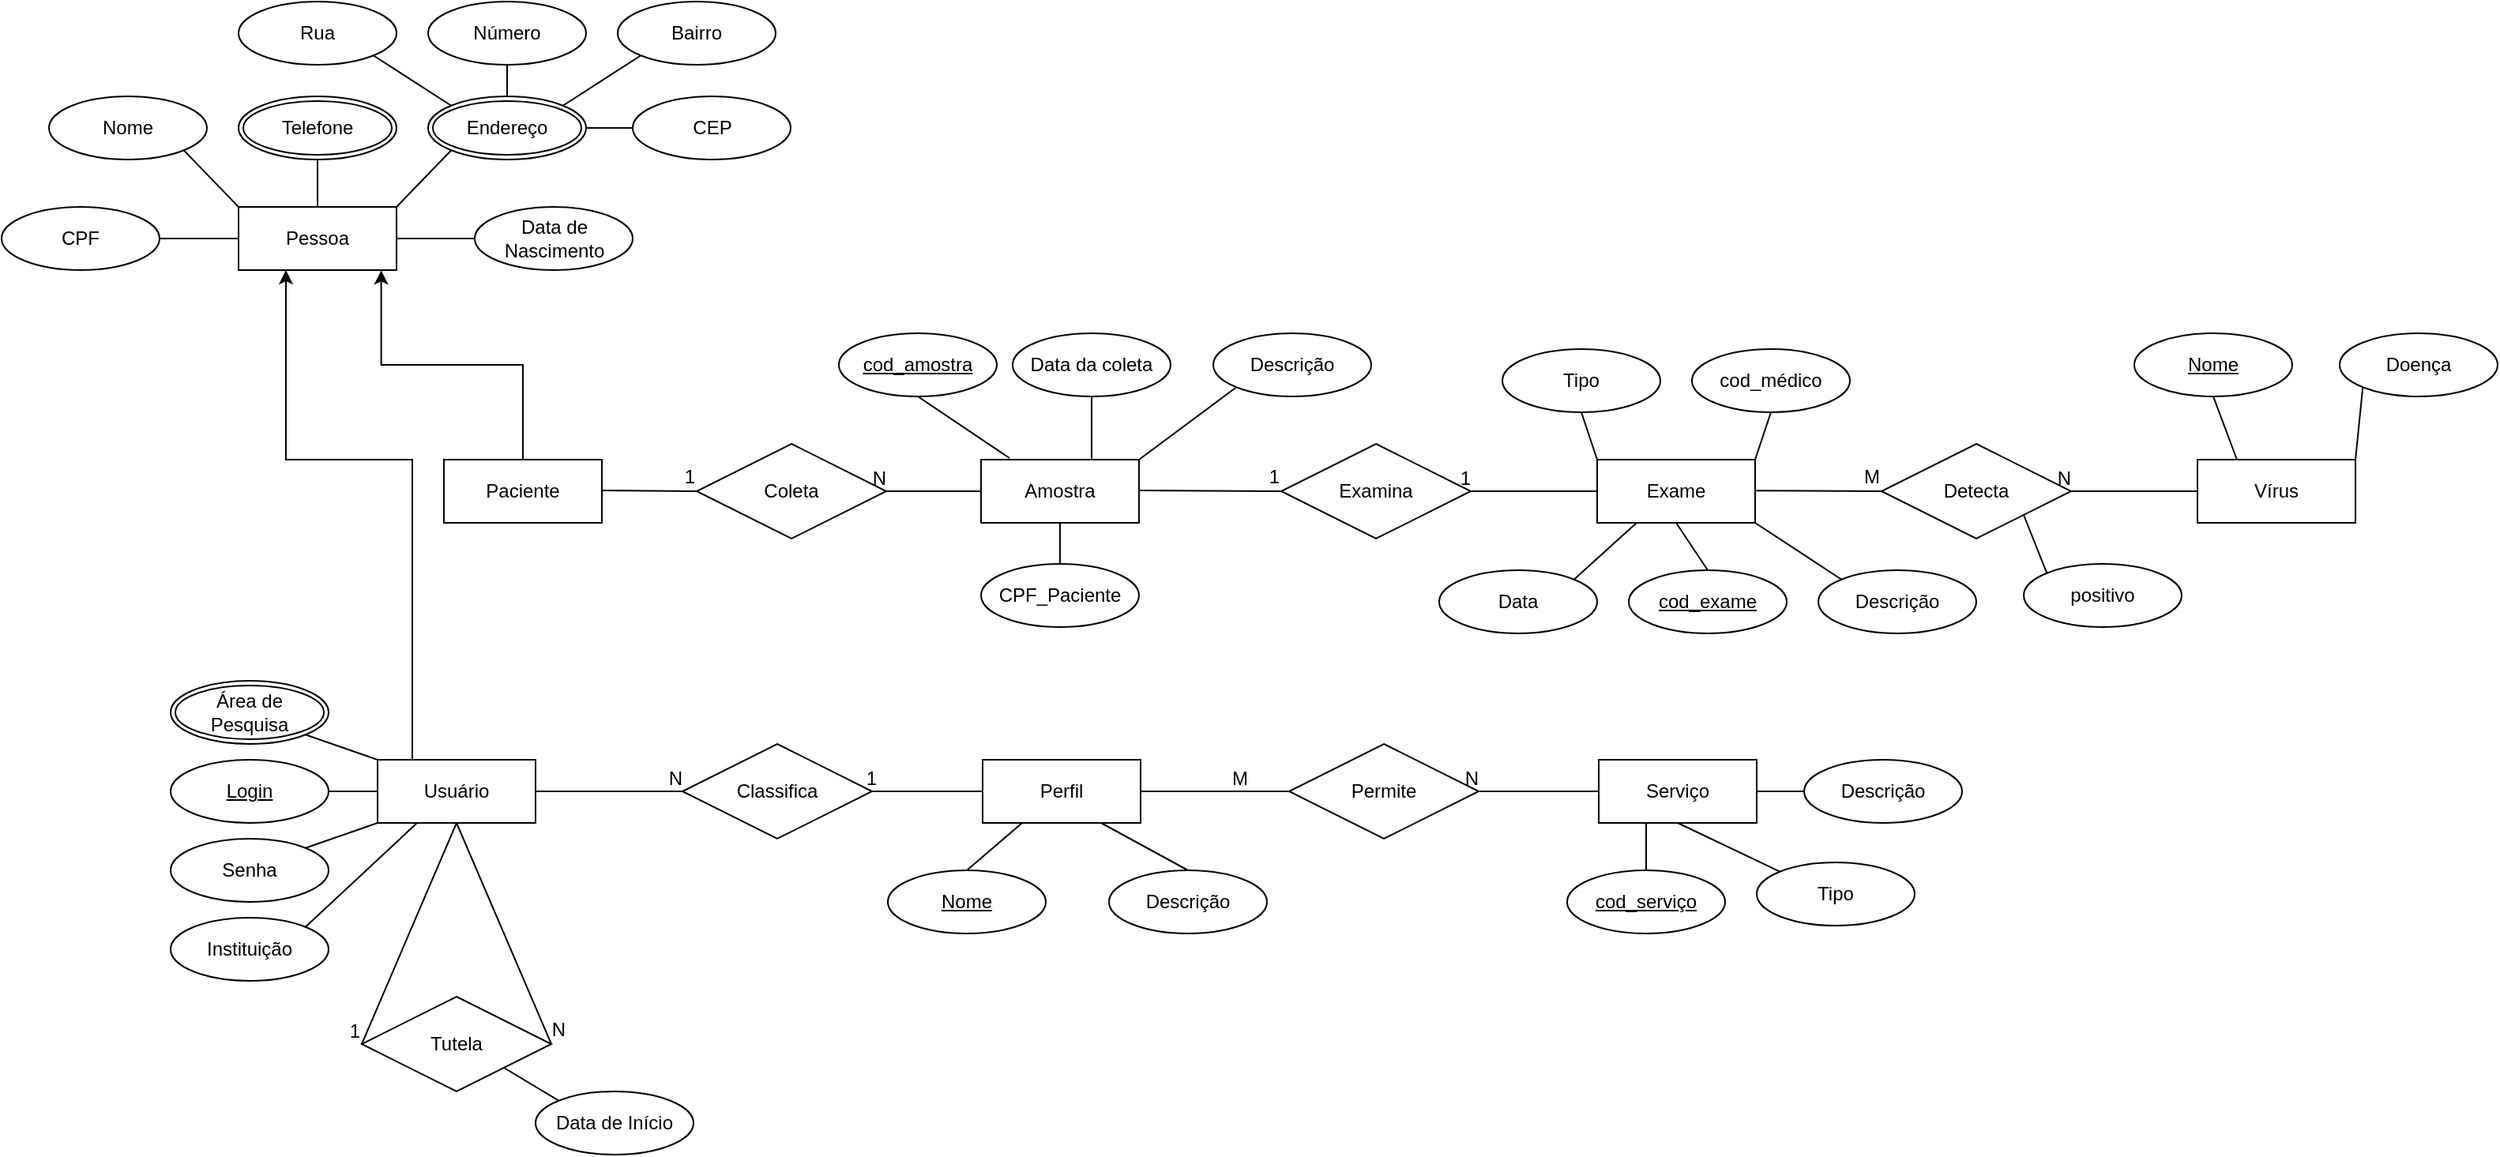<mxfile version="13.0.2" type="google"><diagram id="C5RBs43oDa-KdzZeNtuy" name="Page-1"><mxGraphModel dx="1108" dy="1626" grid="1" gridSize="10" guides="1" tooltips="1" connect="1" arrows="1" fold="1" page="1" pageScale="1" pageWidth="827" pageHeight="1169" math="0" shadow="0"><root><mxCell id="WIyWlLk6GJQsqaUBKTNV-0"/><mxCell id="WIyWlLk6GJQsqaUBKTNV-1" parent="WIyWlLk6GJQsqaUBKTNV-0"/><mxCell id="RyTDcqpMiuLK0C9BnuQw-0" value="Pessoa" style="whiteSpace=wrap;html=1;align=center;" parent="WIyWlLk6GJQsqaUBKTNV-1" vertex="1"><mxGeometry x="210" y="80" width="100" height="40" as="geometry"/></mxCell><mxCell id="RyTDcqpMiuLK0C9BnuQw-1" value="&lt;div&gt;Serviço&lt;/div&gt;" style="whiteSpace=wrap;html=1;align=center;" parent="WIyWlLk6GJQsqaUBKTNV-1" vertex="1"><mxGeometry x="1071" y="430" width="100" height="40" as="geometry"/></mxCell><mxCell id="zPx1VHeUrcHYYg2hO7R9-20" style="edgeStyle=orthogonalEdgeStyle;rounded=0;orthogonalLoop=1;jettySize=auto;html=1;exitX=0.5;exitY=0;exitDx=0;exitDy=0;entryX=0.903;entryY=1.004;entryDx=0;entryDy=0;entryPerimeter=0;" parent="WIyWlLk6GJQsqaUBKTNV-1" source="RyTDcqpMiuLK0C9BnuQw-2" target="RyTDcqpMiuLK0C9BnuQw-0" edge="1"><mxGeometry relative="1" as="geometry"><mxPoint x="300" y="160" as="targetPoint"/></mxGeometry></mxCell><mxCell id="RyTDcqpMiuLK0C9BnuQw-2" value="Paciente" style="whiteSpace=wrap;html=1;align=center;" parent="WIyWlLk6GJQsqaUBKTNV-1" vertex="1"><mxGeometry x="340" y="240" width="100" height="40" as="geometry"/></mxCell><mxCell id="zPx1VHeUrcHYYg2hO7R9-19" style="edgeStyle=orthogonalEdgeStyle;rounded=0;orthogonalLoop=1;jettySize=auto;html=1;exitX=0.25;exitY=0;exitDx=0;exitDy=0;" parent="WIyWlLk6GJQsqaUBKTNV-1" source="RyTDcqpMiuLK0C9BnuQw-3" edge="1"><mxGeometry relative="1" as="geometry"><mxPoint x="240" y="120" as="targetPoint"/><Array as="points"><mxPoint x="320" y="430"/><mxPoint x="320" y="240"/><mxPoint x="240" y="240"/></Array></mxGeometry></mxCell><mxCell id="RyTDcqpMiuLK0C9BnuQw-3" value="Usuário" style="whiteSpace=wrap;html=1;align=center;" parent="WIyWlLk6GJQsqaUBKTNV-1" vertex="1"><mxGeometry x="298" y="430" width="100" height="40" as="geometry"/></mxCell><mxCell id="RyTDcqpMiuLK0C9BnuQw-4" value="&lt;div&gt;Amostra&lt;/div&gt;" style="whiteSpace=wrap;html=1;align=center;" parent="WIyWlLk6GJQsqaUBKTNV-1" vertex="1"><mxGeometry x="680" y="240" width="100" height="40" as="geometry"/></mxCell><mxCell id="RyTDcqpMiuLK0C9BnuQw-5" value="&lt;div&gt;Exame&lt;/div&gt;" style="whiteSpace=wrap;html=1;align=center;" parent="WIyWlLk6GJQsqaUBKTNV-1" vertex="1"><mxGeometry x="1070" y="240" width="100" height="40" as="geometry"/></mxCell><mxCell id="RyTDcqpMiuLK0C9BnuQw-7" value="&lt;div&gt;Vírus&lt;/div&gt;" style="whiteSpace=wrap;html=1;align=center;" parent="WIyWlLk6GJQsqaUBKTNV-1" vertex="1"><mxGeometry x="1450" y="240" width="100" height="40" as="geometry"/></mxCell><mxCell id="RyTDcqpMiuLK0C9BnuQw-11" value="Nome" style="ellipse;whiteSpace=wrap;html=1;align=center;" parent="WIyWlLk6GJQsqaUBKTNV-1" vertex="1"><mxGeometry x="90" y="10" width="100" height="40" as="geometry"/></mxCell><mxCell id="RyTDcqpMiuLK0C9BnuQw-12" value="Endereço" style="ellipse;shape=doubleEllipse;margin=3;whiteSpace=wrap;html=1;align=center;" parent="WIyWlLk6GJQsqaUBKTNV-1" vertex="1"><mxGeometry x="330" y="10" width="100" height="40" as="geometry"/></mxCell><mxCell id="RyTDcqpMiuLK0C9BnuQw-13" value="Telefone" style="ellipse;shape=doubleEllipse;margin=3;whiteSpace=wrap;html=1;align=center;" parent="WIyWlLk6GJQsqaUBKTNV-1" vertex="1"><mxGeometry x="210" y="10" width="100" height="40" as="geometry"/></mxCell><mxCell id="RyTDcqpMiuLK0C9BnuQw-14" value="CPF" style="ellipse;whiteSpace=wrap;html=1;align=center;" parent="WIyWlLk6GJQsqaUBKTNV-1" vertex="1"><mxGeometry x="60" y="80" width="100" height="40" as="geometry"/></mxCell><mxCell id="RyTDcqpMiuLK0C9BnuQw-15" value="Data de Nascimento" style="ellipse;whiteSpace=wrap;html=1;align=center;" parent="WIyWlLk6GJQsqaUBKTNV-1" vertex="1"><mxGeometry x="359.5" y="80" width="100" height="40" as="geometry"/></mxCell><mxCell id="RyTDcqpMiuLK0C9BnuQw-16" value="" style="endArrow=none;html=1;rounded=0;exitX=1;exitY=0.5;exitDx=0;exitDy=0;entryX=0;entryY=0.5;entryDx=0;entryDy=0;" parent="WIyWlLk6GJQsqaUBKTNV-1" source="RyTDcqpMiuLK0C9BnuQw-14" target="RyTDcqpMiuLK0C9BnuQw-0" edge="1"><mxGeometry relative="1" as="geometry"><mxPoint x="330" y="300" as="sourcePoint"/><mxPoint x="490" y="300" as="targetPoint"/></mxGeometry></mxCell><mxCell id="RyTDcqpMiuLK0C9BnuQw-17" value="" style="endArrow=none;html=1;rounded=0;exitX=1;exitY=1;exitDx=0;exitDy=0;entryX=0;entryY=0;entryDx=0;entryDy=0;" parent="WIyWlLk6GJQsqaUBKTNV-1" source="RyTDcqpMiuLK0C9BnuQw-11" target="RyTDcqpMiuLK0C9BnuQw-0" edge="1"><mxGeometry relative="1" as="geometry"><mxPoint x="330" y="300" as="sourcePoint"/><mxPoint x="490" y="300" as="targetPoint"/></mxGeometry></mxCell><mxCell id="RyTDcqpMiuLK0C9BnuQw-18" value="" style="endArrow=none;html=1;rounded=0;exitX=0.5;exitY=1;exitDx=0;exitDy=0;entryX=0.5;entryY=0;entryDx=0;entryDy=0;" parent="WIyWlLk6GJQsqaUBKTNV-1" source="RyTDcqpMiuLK0C9BnuQw-13" target="RyTDcqpMiuLK0C9BnuQw-0" edge="1"><mxGeometry relative="1" as="geometry"><mxPoint x="330" y="300" as="sourcePoint"/><mxPoint x="490" y="300" as="targetPoint"/></mxGeometry></mxCell><mxCell id="RyTDcqpMiuLK0C9BnuQw-19" value="" style="endArrow=none;html=1;rounded=0;exitX=1;exitY=0;exitDx=0;exitDy=0;entryX=0;entryY=1;entryDx=0;entryDy=0;" parent="WIyWlLk6GJQsqaUBKTNV-1" source="RyTDcqpMiuLK0C9BnuQw-0" target="RyTDcqpMiuLK0C9BnuQw-12" edge="1"><mxGeometry relative="1" as="geometry"><mxPoint x="330" y="300" as="sourcePoint"/><mxPoint x="490" y="300" as="targetPoint"/></mxGeometry></mxCell><mxCell id="RyTDcqpMiuLK0C9BnuQw-20" value="" style="endArrow=none;html=1;rounded=0;exitX=1;exitY=0.5;exitDx=0;exitDy=0;entryX=0;entryY=0.5;entryDx=0;entryDy=0;" parent="WIyWlLk6GJQsqaUBKTNV-1" source="RyTDcqpMiuLK0C9BnuQw-0" target="RyTDcqpMiuLK0C9BnuQw-15" edge="1"><mxGeometry relative="1" as="geometry"><mxPoint x="330" y="300" as="sourcePoint"/><mxPoint x="490" y="300" as="targetPoint"/></mxGeometry></mxCell><mxCell id="RyTDcqpMiuLK0C9BnuQw-22" value="Senha" style="ellipse;whiteSpace=wrap;html=1;align=center;" parent="WIyWlLk6GJQsqaUBKTNV-1" vertex="1"><mxGeometry x="167" y="480" width="100" height="40" as="geometry"/></mxCell><mxCell id="RyTDcqpMiuLK0C9BnuQw-24" value="Login" style="ellipse;whiteSpace=wrap;html=1;align=center;fontStyle=4;" parent="WIyWlLk6GJQsqaUBKTNV-1" vertex="1"><mxGeometry x="167" y="430" width="100" height="40" as="geometry"/></mxCell><mxCell id="RyTDcqpMiuLK0C9BnuQw-25" value="Instituição" style="ellipse;whiteSpace=wrap;html=1;align=center;" parent="WIyWlLk6GJQsqaUBKTNV-1" vertex="1"><mxGeometry x="167" y="530" width="100" height="40" as="geometry"/></mxCell><mxCell id="RyTDcqpMiuLK0C9BnuQw-26" style="edgeStyle=orthogonalEdgeStyle;rounded=0;orthogonalLoop=1;jettySize=auto;html=1;exitX=0.5;exitY=1;exitDx=0;exitDy=0;" parent="WIyWlLk6GJQsqaUBKTNV-1" source="RyTDcqpMiuLK0C9BnuQw-22" target="RyTDcqpMiuLK0C9BnuQw-22" edge="1"><mxGeometry relative="1" as="geometry"/></mxCell><mxCell id="zPx1VHeUrcHYYg2hO7R9-0" value="" style="endArrow=none;html=1;exitX=0;exitY=0.5;exitDx=0;exitDy=0;entryX=1;entryY=0.5;entryDx=0;entryDy=0;" parent="WIyWlLk6GJQsqaUBKTNV-1" source="RyTDcqpMiuLK0C9BnuQw-3" target="RyTDcqpMiuLK0C9BnuQw-24" edge="1"><mxGeometry width="50" height="50" relative="1" as="geometry"><mxPoint x="158" y="460.0" as="sourcePoint"/><mxPoint x="218" y="400" as="targetPoint"/></mxGeometry></mxCell><mxCell id="zPx1VHeUrcHYYg2hO7R9-1" value="" style="endArrow=none;html=1;exitX=0;exitY=1;exitDx=0;exitDy=0;entryX=1;entryY=0;entryDx=0;entryDy=0;" parent="WIyWlLk6GJQsqaUBKTNV-1" source="RyTDcqpMiuLK0C9BnuQw-3" target="RyTDcqpMiuLK0C9BnuQw-22" edge="1"><mxGeometry width="50" height="50" relative="1" as="geometry"><mxPoint x="158" y="480.0" as="sourcePoint"/><mxPoint x="218" y="400" as="targetPoint"/></mxGeometry></mxCell><mxCell id="zPx1VHeUrcHYYg2hO7R9-2" value="" style="endArrow=none;html=1;exitX=0.25;exitY=1;exitDx=0;exitDy=0;entryX=1;entryY=0;entryDx=0;entryDy=0;" parent="WIyWlLk6GJQsqaUBKTNV-1" source="RyTDcqpMiuLK0C9BnuQw-3" target="RyTDcqpMiuLK0C9BnuQw-25" edge="1"><mxGeometry width="50" height="50" relative="1" as="geometry"><mxPoint x="408" y="440" as="sourcePoint"/><mxPoint x="458" y="390" as="targetPoint"/></mxGeometry></mxCell><mxCell id="zPx1VHeUrcHYYg2hO7R9-3" value="" style="endArrow=none;html=1;exitX=0;exitY=0;exitDx=0;exitDy=0;entryX=1;entryY=1;entryDx=0;entryDy=0;" parent="WIyWlLk6GJQsqaUBKTNV-1" source="RyTDcqpMiuLK0C9BnuQw-3" target="zPx1VHeUrcHYYg2hO7R9-14" edge="1"><mxGeometry width="50" height="50" relative="1" as="geometry"><mxPoint x="158" y="440.0" as="sourcePoint"/><mxPoint x="18" y="560.0" as="targetPoint"/></mxGeometry></mxCell><mxCell id="zPx1VHeUrcHYYg2hO7R9-5" value="Perfil" style="whiteSpace=wrap;html=1;align=center;" parent="WIyWlLk6GJQsqaUBKTNV-1" vertex="1"><mxGeometry x="681" y="430" width="100" height="40" as="geometry"/></mxCell><mxCell id="zPx1VHeUrcHYYg2hO7R9-6" value="Data da coleta" style="ellipse;whiteSpace=wrap;html=1;align=center;" parent="WIyWlLk6GJQsqaUBKTNV-1" vertex="1"><mxGeometry x="700" y="160" width="100" height="40" as="geometry"/></mxCell><mxCell id="zPx1VHeUrcHYYg2hO7R9-7" value="CPF_Paciente" style="ellipse;whiteSpace=wrap;html=1;align=center;" parent="WIyWlLk6GJQsqaUBKTNV-1" vertex="1"><mxGeometry x="680" y="306" width="100" height="40" as="geometry"/></mxCell><mxCell id="zPx1VHeUrcHYYg2hO7R9-8" value="" style="endArrow=none;html=1;rounded=0;entryX=0.5;entryY=1;entryDx=0;entryDy=0;" parent="WIyWlLk6GJQsqaUBKTNV-1" target="zPx1VHeUrcHYYg2hO7R9-6" edge="1"><mxGeometry relative="1" as="geometry"><mxPoint x="750" y="240" as="sourcePoint"/><mxPoint x="280" y="210" as="targetPoint"/></mxGeometry></mxCell><mxCell id="zPx1VHeUrcHYYg2hO7R9-9" value="" style="endArrow=none;html=1;rounded=0;exitX=0.5;exitY=1;exitDx=0;exitDy=0;entryX=0.5;entryY=0;entryDx=0;entryDy=0;" parent="WIyWlLk6GJQsqaUBKTNV-1" source="RyTDcqpMiuLK0C9BnuQw-4" target="zPx1VHeUrcHYYg2hO7R9-7" edge="1"><mxGeometry relative="1" as="geometry"><mxPoint x="710" y="120.0" as="sourcePoint"/><mxPoint x="710" y="160.0" as="targetPoint"/></mxGeometry></mxCell><mxCell id="zPx1VHeUrcHYYg2hO7R9-10" value="Descrição" style="ellipse;whiteSpace=wrap;html=1;align=center;" parent="WIyWlLk6GJQsqaUBKTNV-1" vertex="1"><mxGeometry x="827" y="160" width="100" height="40" as="geometry"/></mxCell><mxCell id="zPx1VHeUrcHYYg2hO7R9-11" value="" style="endArrow=none;html=1;rounded=0;exitX=1;exitY=0;exitDx=0;exitDy=0;entryX=0;entryY=1;entryDx=0;entryDy=0;" parent="WIyWlLk6GJQsqaUBKTNV-1" source="RyTDcqpMiuLK0C9BnuQw-4" target="zPx1VHeUrcHYYg2hO7R9-10" edge="1"><mxGeometry relative="1" as="geometry"><mxPoint x="580" y="210" as="sourcePoint"/><mxPoint x="740" y="210" as="targetPoint"/></mxGeometry></mxCell><mxCell id="zPx1VHeUrcHYYg2hO7R9-12" value="&lt;div&gt;cod_amostra&lt;/div&gt;" style="ellipse;whiteSpace=wrap;html=1;align=center;fontStyle=4;" parent="WIyWlLk6GJQsqaUBKTNV-1" vertex="1"><mxGeometry x="590" y="160" width="100" height="40" as="geometry"/></mxCell><mxCell id="zPx1VHeUrcHYYg2hO7R9-13" value="" style="endArrow=none;html=1;rounded=0;exitX=0.18;exitY=-0.025;exitDx=0;exitDy=0;exitPerimeter=0;entryX=0.5;entryY=1;entryDx=0;entryDy=0;" parent="WIyWlLk6GJQsqaUBKTNV-1" source="RyTDcqpMiuLK0C9BnuQw-4" target="zPx1VHeUrcHYYg2hO7R9-12" edge="1"><mxGeometry relative="1" as="geometry"><mxPoint x="710" y="120.0" as="sourcePoint"/><mxPoint x="680" y="200" as="targetPoint"/></mxGeometry></mxCell><mxCell id="zPx1VHeUrcHYYg2hO7R9-14" value="Área de Pesquisa" style="ellipse;shape=doubleEllipse;margin=3;whiteSpace=wrap;html=1;align=center;" parent="WIyWlLk6GJQsqaUBKTNV-1" vertex="1"><mxGeometry x="167" y="380" width="100" height="40" as="geometry"/></mxCell><mxCell id="zPx1VHeUrcHYYg2hO7R9-16" value="&lt;div&gt;Doença&lt;/div&gt;" style="ellipse;whiteSpace=wrap;html=1;align=center;" parent="WIyWlLk6GJQsqaUBKTNV-1" vertex="1"><mxGeometry x="1540" y="160" width="100" height="40" as="geometry"/></mxCell><mxCell id="zPx1VHeUrcHYYg2hO7R9-17" value="" style="endArrow=none;html=1;rounded=0;exitX=0.5;exitY=1;exitDx=0;exitDy=0;entryX=0.25;entryY=0;entryDx=0;entryDy=0;exitPerimeter=0;" parent="WIyWlLk6GJQsqaUBKTNV-1" source="zPx1VHeUrcHYYg2hO7R9-42" target="RyTDcqpMiuLK0C9BnuQw-7" edge="1"><mxGeometry relative="1" as="geometry"><mxPoint x="1380" y="380" as="sourcePoint"/><mxPoint x="1390" y="340" as="targetPoint"/></mxGeometry></mxCell><mxCell id="zPx1VHeUrcHYYg2hO7R9-21" value="" style="endArrow=none;html=1;rounded=0;exitX=1;exitY=0;exitDx=0;exitDy=0;entryX=0;entryY=1;entryDx=0;entryDy=0;" parent="WIyWlLk6GJQsqaUBKTNV-1" source="RyTDcqpMiuLK0C9BnuQw-7" target="zPx1VHeUrcHYYg2hO7R9-16" edge="1"><mxGeometry relative="1" as="geometry"><mxPoint x="980" y="480" as="sourcePoint"/><mxPoint x="1555" y="190" as="targetPoint"/></mxGeometry></mxCell><mxCell id="zPx1VHeUrcHYYg2hO7R9-22" value="Data" style="ellipse;whiteSpace=wrap;html=1;align=center;direction=west;" parent="WIyWlLk6GJQsqaUBKTNV-1" vertex="1"><mxGeometry x="970" y="310" width="100" height="40" as="geometry"/></mxCell><mxCell id="zPx1VHeUrcHYYg2hO7R9-23" value="Descrição" style="ellipse;whiteSpace=wrap;html=1;align=center;" parent="WIyWlLk6GJQsqaUBKTNV-1" vertex="1"><mxGeometry x="1210" y="310" width="100" height="40" as="geometry"/></mxCell><mxCell id="zPx1VHeUrcHYYg2hO7R9-24" value="cod_médico" style="ellipse;whiteSpace=wrap;html=1;align=center;" parent="WIyWlLk6GJQsqaUBKTNV-1" vertex="1"><mxGeometry x="1130" y="170" width="100" height="40" as="geometry"/></mxCell><mxCell id="zPx1VHeUrcHYYg2hO7R9-28" value="" style="endArrow=none;html=1;rounded=0;exitX=0;exitY=1;exitDx=0;exitDy=0;entryX=0.25;entryY=1;entryDx=0;entryDy=0;" parent="WIyWlLk6GJQsqaUBKTNV-1" source="zPx1VHeUrcHYYg2hO7R9-22" target="RyTDcqpMiuLK0C9BnuQw-5" edge="1"><mxGeometry relative="1" as="geometry"><mxPoint x="940" y="260" as="sourcePoint"/><mxPoint x="1100" y="260" as="targetPoint"/></mxGeometry></mxCell><mxCell id="zPx1VHeUrcHYYg2hO7R9-29" value="" style="endArrow=none;html=1;rounded=0;exitX=0;exitY=0;exitDx=0;exitDy=0;entryX=1;entryY=1;entryDx=0;entryDy=0;" parent="WIyWlLk6GJQsqaUBKTNV-1" source="zPx1VHeUrcHYYg2hO7R9-23" target="RyTDcqpMiuLK0C9BnuQw-5" edge="1"><mxGeometry relative="1" as="geometry"><mxPoint x="1274.645" y="325.858" as="sourcePoint"/><mxPoint x="1100" y="260" as="targetPoint"/></mxGeometry></mxCell><mxCell id="zPx1VHeUrcHYYg2hO7R9-30" value="" style="endArrow=none;html=1;rounded=0;exitX=0.5;exitY=1;exitDx=0;exitDy=0;entryX=1;entryY=0;entryDx=0;entryDy=0;" parent="WIyWlLk6GJQsqaUBKTNV-1" source="zPx1VHeUrcHYYg2hO7R9-24" target="RyTDcqpMiuLK0C9BnuQw-5" edge="1"><mxGeometry relative="1" as="geometry"><mxPoint x="940" y="260" as="sourcePoint"/><mxPoint x="1100" y="260" as="targetPoint"/></mxGeometry></mxCell><mxCell id="zPx1VHeUrcHYYg2hO7R9-31" value="Tipo" style="ellipse;whiteSpace=wrap;html=1;align=center;" parent="WIyWlLk6GJQsqaUBKTNV-1" vertex="1"><mxGeometry x="1010" y="170" width="100" height="40" as="geometry"/></mxCell><mxCell id="zPx1VHeUrcHYYg2hO7R9-32" value="" style="endArrow=none;html=1;rounded=0;exitX=0.5;exitY=1;exitDx=0;exitDy=0;entryX=0;entryY=0;entryDx=0;entryDy=0;" parent="WIyWlLk6GJQsqaUBKTNV-1" source="zPx1VHeUrcHYYg2hO7R9-31" target="RyTDcqpMiuLK0C9BnuQw-5" edge="1"><mxGeometry relative="1" as="geometry"><mxPoint x="1060" y="260" as="sourcePoint"/><mxPoint x="1100" y="260" as="targetPoint"/><Array as="points"/></mxGeometry></mxCell><mxCell id="zPx1VHeUrcHYYg2hO7R9-33" value="Descrição" style="ellipse;whiteSpace=wrap;html=1;align=center;" parent="WIyWlLk6GJQsqaUBKTNV-1" vertex="1"><mxGeometry x="1201" y="430" width="100" height="40" as="geometry"/></mxCell><mxCell id="zPx1VHeUrcHYYg2hO7R9-34" value="cod_exame" style="ellipse;whiteSpace=wrap;html=1;align=center;fontStyle=4;" parent="WIyWlLk6GJQsqaUBKTNV-1" vertex="1"><mxGeometry x="1090" y="310" width="100" height="40" as="geometry"/></mxCell><mxCell id="zPx1VHeUrcHYYg2hO7R9-35" value="" style="endArrow=none;html=1;rounded=0;exitX=0.5;exitY=1;exitDx=0;exitDy=0;entryX=0.5;entryY=0;entryDx=0;entryDy=0;" parent="WIyWlLk6GJQsqaUBKTNV-1" source="RyTDcqpMiuLK0C9BnuQw-5" target="zPx1VHeUrcHYYg2hO7R9-34" edge="1"><mxGeometry relative="1" as="geometry"><mxPoint x="1150" y="320" as="sourcePoint"/><mxPoint x="1310" y="320" as="targetPoint"/></mxGeometry></mxCell><mxCell id="zPx1VHeUrcHYYg2hO7R9-36" value="cod_serviço" style="ellipse;whiteSpace=wrap;html=1;align=center;fontStyle=4;" parent="WIyWlLk6GJQsqaUBKTNV-1" vertex="1"><mxGeometry x="1051" y="500" width="100" height="40" as="geometry"/></mxCell><mxCell id="zPx1VHeUrcHYYg2hO7R9-37" value="Tipo" style="ellipse;whiteSpace=wrap;html=1;align=center;" parent="WIyWlLk6GJQsqaUBKTNV-1" vertex="1"><mxGeometry x="1171" y="495" width="100" height="40" as="geometry"/></mxCell><mxCell id="zPx1VHeUrcHYYg2hO7R9-38" value="" style="endArrow=none;html=1;rounded=0;exitX=0.5;exitY=0;exitDx=0;exitDy=0;" parent="WIyWlLk6GJQsqaUBKTNV-1" source="zPx1VHeUrcHYYg2hO7R9-36" edge="1"><mxGeometry relative="1" as="geometry"><mxPoint x="1121" y="360" as="sourcePoint"/><mxPoint x="1101" y="470" as="targetPoint"/></mxGeometry></mxCell><mxCell id="zPx1VHeUrcHYYg2hO7R9-39" value="" style="endArrow=none;html=1;rounded=0;exitX=1;exitY=0.5;exitDx=0;exitDy=0;entryX=0;entryY=0.5;entryDx=0;entryDy=0;" parent="WIyWlLk6GJQsqaUBKTNV-1" source="RyTDcqpMiuLK0C9BnuQw-1" edge="1"><mxGeometry relative="1" as="geometry"><mxPoint x="1121" y="360" as="sourcePoint"/><mxPoint x="1201" y="450" as="targetPoint"/></mxGeometry></mxCell><mxCell id="zPx1VHeUrcHYYg2hO7R9-40" value="" style="endArrow=none;html=1;rounded=0;entryX=0.5;entryY=1;entryDx=0;entryDy=0;exitX=0;exitY=0;exitDx=0;exitDy=0;" parent="WIyWlLk6GJQsqaUBKTNV-1" source="zPx1VHeUrcHYYg2hO7R9-37" target="RyTDcqpMiuLK0C9BnuQw-1" edge="1"><mxGeometry relative="1" as="geometry"><mxPoint x="1191" y="495" as="sourcePoint"/><mxPoint x="1281" y="360" as="targetPoint"/></mxGeometry></mxCell><mxCell id="zPx1VHeUrcHYYg2hO7R9-43" value="Nome" style="ellipse;whiteSpace=wrap;html=1;align=center;fontStyle=4;" parent="WIyWlLk6GJQsqaUBKTNV-1" vertex="1"><mxGeometry x="621" y="500" width="100" height="40" as="geometry"/></mxCell><mxCell id="zPx1VHeUrcHYYg2hO7R9-44" value="Descrição" style="ellipse;whiteSpace=wrap;html=1;align=center;" parent="WIyWlLk6GJQsqaUBKTNV-1" vertex="1"><mxGeometry x="761" y="500" width="100" height="40" as="geometry"/></mxCell><mxCell id="zPx1VHeUrcHYYg2hO7R9-46" value="" style="endArrow=none;html=1;rounded=0;exitX=0.5;exitY=0;exitDx=0;exitDy=0;entryX=0.25;entryY=1;entryDx=0;entryDy=0;" parent="WIyWlLk6GJQsqaUBKTNV-1" source="zPx1VHeUrcHYYg2hO7R9-43" target="zPx1VHeUrcHYYg2hO7R9-5" edge="1"><mxGeometry relative="1" as="geometry"><mxPoint x="561" y="380" as="sourcePoint"/><mxPoint x="721" y="380" as="targetPoint"/></mxGeometry></mxCell><mxCell id="zPx1VHeUrcHYYg2hO7R9-47" value="" style="endArrow=none;html=1;rounded=0;exitX=0.5;exitY=0;exitDx=0;exitDy=0;entryX=0.75;entryY=1;entryDx=0;entryDy=0;" parent="WIyWlLk6GJQsqaUBKTNV-1" source="zPx1VHeUrcHYYg2hO7R9-44" target="zPx1VHeUrcHYYg2hO7R9-5" edge="1"><mxGeometry relative="1" as="geometry"><mxPoint x="561" y="380" as="sourcePoint"/><mxPoint x="721" y="380" as="targetPoint"/></mxGeometry></mxCell><mxCell id="zPx1VHeUrcHYYg2hO7R9-48" value="Classifica" style="shape=rhombus;perimeter=rhombusPerimeter;whiteSpace=wrap;html=1;align=center;" parent="WIyWlLk6GJQsqaUBKTNV-1" vertex="1"><mxGeometry x="491" y="420" width="120" height="60" as="geometry"/></mxCell><mxCell id="zPx1VHeUrcHYYg2hO7R9-49" style="edgeStyle=orthogonalEdgeStyle;rounded=0;orthogonalLoop=1;jettySize=auto;html=1;exitX=0.5;exitY=1;exitDx=0;exitDy=0;" parent="WIyWlLk6GJQsqaUBKTNV-1" source="RyTDcqpMiuLK0C9BnuQw-22" target="RyTDcqpMiuLK0C9BnuQw-22" edge="1"><mxGeometry relative="1" as="geometry"/></mxCell><mxCell id="zPx1VHeUrcHYYg2hO7R9-56" value="" style="endArrow=none;html=1;rounded=0;entryX=1;entryY=0.5;entryDx=0;entryDy=0;exitX=0;exitY=0.5;exitDx=0;exitDy=0;" parent="WIyWlLk6GJQsqaUBKTNV-1" source="zPx1VHeUrcHYYg2hO7R9-5" target="zPx1VHeUrcHYYg2hO7R9-48" edge="1"><mxGeometry relative="1" as="geometry"><mxPoint x="641" y="490" as="sourcePoint"/><mxPoint x="641" y="460" as="targetPoint"/></mxGeometry></mxCell><mxCell id="zPx1VHeUrcHYYg2hO7R9-57" value="1" style="resizable=0;html=1;align=right;verticalAlign=bottom;" parent="zPx1VHeUrcHYYg2hO7R9-56" connectable="0" vertex="1"><mxGeometry x="1" relative="1" as="geometry"><mxPoint x="3" as="offset"/></mxGeometry></mxCell><mxCell id="zPx1VHeUrcHYYg2hO7R9-58" value="" style="endArrow=none;html=1;rounded=0;exitX=1;exitY=0.5;exitDx=0;exitDy=0;entryX=0;entryY=0.5;entryDx=0;entryDy=0;" parent="WIyWlLk6GJQsqaUBKTNV-1" source="RyTDcqpMiuLK0C9BnuQw-3" target="zPx1VHeUrcHYYg2hO7R9-48" edge="1"><mxGeometry relative="1" as="geometry"><mxPoint x="458" y="460" as="sourcePoint"/><mxPoint x="468" y="400" as="targetPoint"/></mxGeometry></mxCell><mxCell id="zPx1VHeUrcHYYg2hO7R9-59" value="N" style="resizable=0;html=1;align=right;verticalAlign=bottom;" parent="zPx1VHeUrcHYYg2hO7R9-58" connectable="0" vertex="1"><mxGeometry x="1" relative="1" as="geometry"/></mxCell><mxCell id="zPx1VHeUrcHYYg2hO7R9-60" value="Permite" style="shape=rhombus;perimeter=rhombusPerimeter;whiteSpace=wrap;html=1;align=center;" parent="WIyWlLk6GJQsqaUBKTNV-1" vertex="1"><mxGeometry x="875" y="420" width="120" height="60" as="geometry"/></mxCell><mxCell id="zPx1VHeUrcHYYg2hO7R9-63" value="" style="endArrow=none;html=1;rounded=0;exitX=0;exitY=0.5;exitDx=0;exitDy=0;entryX=1;entryY=0.5;entryDx=0;entryDy=0;" parent="WIyWlLk6GJQsqaUBKTNV-1" source="RyTDcqpMiuLK0C9BnuQw-1" target="zPx1VHeUrcHYYg2hO7R9-60" edge="1"><mxGeometry relative="1" as="geometry"><mxPoint x="765" y="450" as="sourcePoint"/><mxPoint x="925" y="450" as="targetPoint"/></mxGeometry></mxCell><mxCell id="zPx1VHeUrcHYYg2hO7R9-64" value="N" style="resizable=0;html=1;align=right;verticalAlign=bottom;" parent="zPx1VHeUrcHYYg2hO7R9-63" connectable="0" vertex="1"><mxGeometry x="1" relative="1" as="geometry"/></mxCell><mxCell id="zPx1VHeUrcHYYg2hO7R9-65" value="Coleta" style="shape=rhombus;perimeter=rhombusPerimeter;whiteSpace=wrap;html=1;align=center;" parent="WIyWlLk6GJQsqaUBKTNV-1" vertex="1"><mxGeometry x="500" y="230" width="120" height="60" as="geometry"/></mxCell><mxCell id="zPx1VHeUrcHYYg2hO7R9-67" value="" style="endArrow=none;html=1;rounded=0;entryX=0;entryY=0.5;entryDx=0;entryDy=0;" parent="WIyWlLk6GJQsqaUBKTNV-1" target="zPx1VHeUrcHYYg2hO7R9-65" edge="1"><mxGeometry relative="1" as="geometry"><mxPoint x="440" y="259.5" as="sourcePoint"/><mxPoint x="600" y="259.5" as="targetPoint"/></mxGeometry></mxCell><mxCell id="zPx1VHeUrcHYYg2hO7R9-68" value="1" style="resizable=0;html=1;align=right;verticalAlign=bottom;" parent="zPx1VHeUrcHYYg2hO7R9-67" connectable="0" vertex="1"><mxGeometry x="1" relative="1" as="geometry"/></mxCell><mxCell id="zPx1VHeUrcHYYg2hO7R9-69" value="" style="endArrow=none;html=1;rounded=0;entryX=1;entryY=0.5;entryDx=0;entryDy=0;exitX=0;exitY=0.5;exitDx=0;exitDy=0;" parent="WIyWlLk6GJQsqaUBKTNV-1" source="RyTDcqpMiuLK0C9BnuQw-4" target="zPx1VHeUrcHYYg2hO7R9-65" edge="1"><mxGeometry relative="1" as="geometry"><mxPoint x="610" y="240" as="sourcePoint"/><mxPoint x="770" y="240" as="targetPoint"/></mxGeometry></mxCell><mxCell id="zPx1VHeUrcHYYg2hO7R9-70" value="N" style="resizable=0;html=1;align=right;verticalAlign=bottom;" parent="zPx1VHeUrcHYYg2hO7R9-69" connectable="0" vertex="1"><mxGeometry x="1" relative="1" as="geometry"/></mxCell><mxCell id="zPx1VHeUrcHYYg2hO7R9-42" value="Nome" style="ellipse;whiteSpace=wrap;html=1;align=center;fontStyle=4;" parent="WIyWlLk6GJQsqaUBKTNV-1" vertex="1"><mxGeometry x="1410" y="160" width="100" height="40" as="geometry"/></mxCell><mxCell id="zPx1VHeUrcHYYg2hO7R9-72" value="&lt;div&gt;Examina&lt;/div&gt;" style="shape=rhombus;perimeter=rhombusPerimeter;whiteSpace=wrap;html=1;align=center;" parent="WIyWlLk6GJQsqaUBKTNV-1" vertex="1"><mxGeometry x="870" y="230" width="120" height="60" as="geometry"/></mxCell><mxCell id="zPx1VHeUrcHYYg2hO7R9-74" value="" style="endArrow=none;html=1;rounded=0;" parent="WIyWlLk6GJQsqaUBKTNV-1" edge="1"><mxGeometry relative="1" as="geometry"><mxPoint x="780" y="259.5" as="sourcePoint"/><mxPoint x="870" y="260" as="targetPoint"/></mxGeometry></mxCell><mxCell id="zPx1VHeUrcHYYg2hO7R9-75" value="1" style="resizable=0;html=1;align=right;verticalAlign=bottom;" parent="zPx1VHeUrcHYYg2hO7R9-74" connectable="0" vertex="1"><mxGeometry x="1" relative="1" as="geometry"/></mxCell><mxCell id="zPx1VHeUrcHYYg2hO7R9-76" value="" style="endArrow=none;html=1;rounded=0;entryX=1;entryY=0.5;entryDx=0;entryDy=0;exitX=0;exitY=0.5;exitDx=0;exitDy=0;" parent="WIyWlLk6GJQsqaUBKTNV-1" source="RyTDcqpMiuLK0C9BnuQw-5" target="zPx1VHeUrcHYYg2hO7R9-72" edge="1"><mxGeometry relative="1" as="geometry"><mxPoint x="820" y="240" as="sourcePoint"/><mxPoint x="980" y="240" as="targetPoint"/></mxGeometry></mxCell><mxCell id="zPx1VHeUrcHYYg2hO7R9-77" value="1" style="resizable=0;html=1;align=right;verticalAlign=bottom;" parent="zPx1VHeUrcHYYg2hO7R9-76" connectable="0" vertex="1"><mxGeometry x="1" relative="1" as="geometry"/></mxCell><mxCell id="zPx1VHeUrcHYYg2hO7R9-79" value="Detecta" style="shape=rhombus;perimeter=rhombusPerimeter;whiteSpace=wrap;html=1;align=center;" parent="WIyWlLk6GJQsqaUBKTNV-1" vertex="1"><mxGeometry x="1250" y="230" width="120" height="60" as="geometry"/></mxCell><mxCell id="zPx1VHeUrcHYYg2hO7R9-80" value="" style="endArrow=none;html=1;rounded=0;" parent="WIyWlLk6GJQsqaUBKTNV-1" edge="1"><mxGeometry relative="1" as="geometry"><mxPoint x="1170" y="259.66" as="sourcePoint"/><mxPoint x="1250" y="260" as="targetPoint"/></mxGeometry></mxCell><mxCell id="zPx1VHeUrcHYYg2hO7R9-81" value="M" style="resizable=0;html=1;align=right;verticalAlign=bottom;" parent="zPx1VHeUrcHYYg2hO7R9-80" connectable="0" vertex="1"><mxGeometry x="1" relative="1" as="geometry"/></mxCell><mxCell id="zPx1VHeUrcHYYg2hO7R9-84" value="" style="endArrow=none;html=1;rounded=0;exitX=0;exitY=0.5;exitDx=0;exitDy=0;entryX=1;entryY=0.5;entryDx=0;entryDy=0;" parent="WIyWlLk6GJQsqaUBKTNV-1" source="RyTDcqpMiuLK0C9BnuQw-7" target="zPx1VHeUrcHYYg2hO7R9-79" edge="1"><mxGeometry relative="1" as="geometry"><mxPoint x="1230" y="290" as="sourcePoint"/><mxPoint x="1390" y="290" as="targetPoint"/></mxGeometry></mxCell><mxCell id="zPx1VHeUrcHYYg2hO7R9-85" value="N" style="resizable=0;html=1;align=right;verticalAlign=bottom;" parent="zPx1VHeUrcHYYg2hO7R9-84" connectable="0" vertex="1"><mxGeometry x="1" relative="1" as="geometry"/></mxCell><mxCell id="zPx1VHeUrcHYYg2hO7R9-86" value="" style="endArrow=none;html=1;rounded=0;exitX=1;exitY=0.5;exitDx=0;exitDy=0;entryX=0;entryY=0.5;entryDx=0;entryDy=0;" parent="WIyWlLk6GJQsqaUBKTNV-1" source="zPx1VHeUrcHYYg2hO7R9-5" target="zPx1VHeUrcHYYg2hO7R9-60" edge="1"><mxGeometry relative="1" as="geometry"><mxPoint x="1101.0" y="450" as="sourcePoint"/><mxPoint x="901" y="450" as="targetPoint"/></mxGeometry></mxCell><mxCell id="zPx1VHeUrcHYYg2hO7R9-87" value="M" style="resizable=0;html=1;align=right;verticalAlign=bottom;" parent="zPx1VHeUrcHYYg2hO7R9-86" connectable="0" vertex="1"><mxGeometry x="1" relative="1" as="geometry"><mxPoint x="-26" as="offset"/></mxGeometry></mxCell><mxCell id="zPx1VHeUrcHYYg2hO7R9-88" value="Tutela" style="shape=rhombus;perimeter=rhombusPerimeter;whiteSpace=wrap;html=1;align=center;" parent="WIyWlLk6GJQsqaUBKTNV-1" vertex="1"><mxGeometry x="288" y="580" width="120" height="60" as="geometry"/></mxCell><mxCell id="zPx1VHeUrcHYYg2hO7R9-89" value="" style="endArrow=none;html=1;rounded=0;exitX=0.5;exitY=1;exitDx=0;exitDy=0;entryX=0;entryY=0.5;entryDx=0;entryDy=0;" parent="WIyWlLk6GJQsqaUBKTNV-1" source="RyTDcqpMiuLK0C9BnuQw-3" target="zPx1VHeUrcHYYg2hO7R9-88" edge="1"><mxGeometry relative="1" as="geometry"><mxPoint x="347.5" y="549.41" as="sourcePoint"/><mxPoint x="507.5" y="549.41" as="targetPoint"/></mxGeometry></mxCell><mxCell id="zPx1VHeUrcHYYg2hO7R9-90" value="1" style="resizable=0;html=1;align=right;verticalAlign=bottom;" parent="zPx1VHeUrcHYYg2hO7R9-89" connectable="0" vertex="1"><mxGeometry x="1" relative="1" as="geometry"/></mxCell><mxCell id="zPx1VHeUrcHYYg2hO7R9-93" value="" style="endArrow=none;html=1;rounded=0;exitX=0.5;exitY=1;exitDx=0;exitDy=0;entryX=1;entryY=0.5;entryDx=0;entryDy=0;" parent="WIyWlLk6GJQsqaUBKTNV-1" source="RyTDcqpMiuLK0C9BnuQw-3" target="zPx1VHeUrcHYYg2hO7R9-88" edge="1"><mxGeometry relative="1" as="geometry"><mxPoint x="398" y="538.82" as="sourcePoint"/><mxPoint x="558" y="538.82" as="targetPoint"/></mxGeometry></mxCell><mxCell id="zPx1VHeUrcHYYg2hO7R9-94" value="N" style="resizable=0;html=1;align=right;verticalAlign=bottom;" parent="zPx1VHeUrcHYYg2hO7R9-93" connectable="0" vertex="1"><mxGeometry x="1" relative="1" as="geometry"><mxPoint x="9.9" y="-0.24" as="offset"/></mxGeometry></mxCell><mxCell id="zPx1VHeUrcHYYg2hO7R9-95" value="Data de Início" style="ellipse;whiteSpace=wrap;html=1;align=center;" parent="WIyWlLk6GJQsqaUBKTNV-1" vertex="1"><mxGeometry x="398" y="640" width="100" height="40" as="geometry"/></mxCell><mxCell id="zPx1VHeUrcHYYg2hO7R9-96" value="" style="endArrow=none;html=1;rounded=0;entryX=0;entryY=0;entryDx=0;entryDy=0;exitX=1;exitY=1;exitDx=0;exitDy=0;" parent="WIyWlLk6GJQsqaUBKTNV-1" source="zPx1VHeUrcHYYg2hO7R9-88" target="zPx1VHeUrcHYYg2hO7R9-95" edge="1"><mxGeometry relative="1" as="geometry"><mxPoint x="368" y="630" as="sourcePoint"/><mxPoint x="528" y="630" as="targetPoint"/></mxGeometry></mxCell><mxCell id="Z7GQQ-8SCntE5IKdB9SC-1" value="positivo" style="ellipse;whiteSpace=wrap;html=1;align=center;" vertex="1" parent="WIyWlLk6GJQsqaUBKTNV-1"><mxGeometry x="1340" y="306" width="100" height="40" as="geometry"/></mxCell><mxCell id="Z7GQQ-8SCntE5IKdB9SC-2" value="" style="endArrow=none;html=1;rounded=0;exitX=0;exitY=0;exitDx=0;exitDy=0;entryX=1;entryY=1;entryDx=0;entryDy=0;" edge="1" parent="WIyWlLk6GJQsqaUBKTNV-1" source="Z7GQQ-8SCntE5IKdB9SC-1" target="zPx1VHeUrcHYYg2hO7R9-79"><mxGeometry relative="1" as="geometry"><mxPoint x="1150" y="260" as="sourcePoint"/><mxPoint x="1310" y="260" as="targetPoint"/></mxGeometry></mxCell><mxCell id="Z7GQQ-8SCntE5IKdB9SC-3" value="Rua" style="ellipse;whiteSpace=wrap;html=1;align=center;" vertex="1" parent="WIyWlLk6GJQsqaUBKTNV-1"><mxGeometry x="210" y="-50" width="100" height="40" as="geometry"/></mxCell><mxCell id="Z7GQQ-8SCntE5IKdB9SC-4" value="Número" style="ellipse;whiteSpace=wrap;html=1;align=center;" vertex="1" parent="WIyWlLk6GJQsqaUBKTNV-1"><mxGeometry x="330" y="-50" width="100" height="40" as="geometry"/></mxCell><mxCell id="Z7GQQ-8SCntE5IKdB9SC-5" value="CEP" style="ellipse;whiteSpace=wrap;html=1;align=center;" vertex="1" parent="WIyWlLk6GJQsqaUBKTNV-1"><mxGeometry x="459.5" y="10" width="100" height="40" as="geometry"/></mxCell><mxCell id="Z7GQQ-8SCntE5IKdB9SC-6" value="Bairro" style="ellipse;whiteSpace=wrap;html=1;align=center;" vertex="1" parent="WIyWlLk6GJQsqaUBKTNV-1"><mxGeometry x="450" y="-50" width="100" height="40" as="geometry"/></mxCell><mxCell id="Z7GQQ-8SCntE5IKdB9SC-7" value="" style="endArrow=none;html=1;rounded=0;entryX=0;entryY=1;entryDx=0;entryDy=0;exitX=1;exitY=0;exitDx=0;exitDy=0;" edge="1" parent="WIyWlLk6GJQsqaUBKTNV-1" source="RyTDcqpMiuLK0C9BnuQw-12" target="Z7GQQ-8SCntE5IKdB9SC-6"><mxGeometry relative="1" as="geometry"><mxPoint x="370" y="120" as="sourcePoint"/><mxPoint x="530" y="120" as="targetPoint"/></mxGeometry></mxCell><mxCell id="Z7GQQ-8SCntE5IKdB9SC-8" value="" style="endArrow=none;html=1;rounded=0;exitX=1;exitY=0.5;exitDx=0;exitDy=0;entryX=0;entryY=0.5;entryDx=0;entryDy=0;" edge="1" parent="WIyWlLk6GJQsqaUBKTNV-1" source="RyTDcqpMiuLK0C9BnuQw-12" target="Z7GQQ-8SCntE5IKdB9SC-5"><mxGeometry relative="1" as="geometry"><mxPoint x="370" y="120" as="sourcePoint"/><mxPoint x="530" y="120" as="targetPoint"/></mxGeometry></mxCell><mxCell id="Z7GQQ-8SCntE5IKdB9SC-9" value="" style="endArrow=none;html=1;rounded=0;exitX=0.5;exitY=0;exitDx=0;exitDy=0;entryX=0.5;entryY=1;entryDx=0;entryDy=0;" edge="1" parent="WIyWlLk6GJQsqaUBKTNV-1" source="RyTDcqpMiuLK0C9BnuQw-12" target="Z7GQQ-8SCntE5IKdB9SC-4"><mxGeometry relative="1" as="geometry"><mxPoint x="370" y="120" as="sourcePoint"/><mxPoint x="530" y="120" as="targetPoint"/></mxGeometry></mxCell><mxCell id="Z7GQQ-8SCntE5IKdB9SC-10" value="" style="endArrow=none;html=1;rounded=0;exitX=0;exitY=0;exitDx=0;exitDy=0;entryX=1;entryY=1;entryDx=0;entryDy=0;" edge="1" parent="WIyWlLk6GJQsqaUBKTNV-1" source="RyTDcqpMiuLK0C9BnuQw-12" target="Z7GQQ-8SCntE5IKdB9SC-3"><mxGeometry relative="1" as="geometry"><mxPoint x="370" y="120" as="sourcePoint"/><mxPoint x="530" y="120" as="targetPoint"/></mxGeometry></mxCell></root></mxGraphModel></diagram></mxfile>